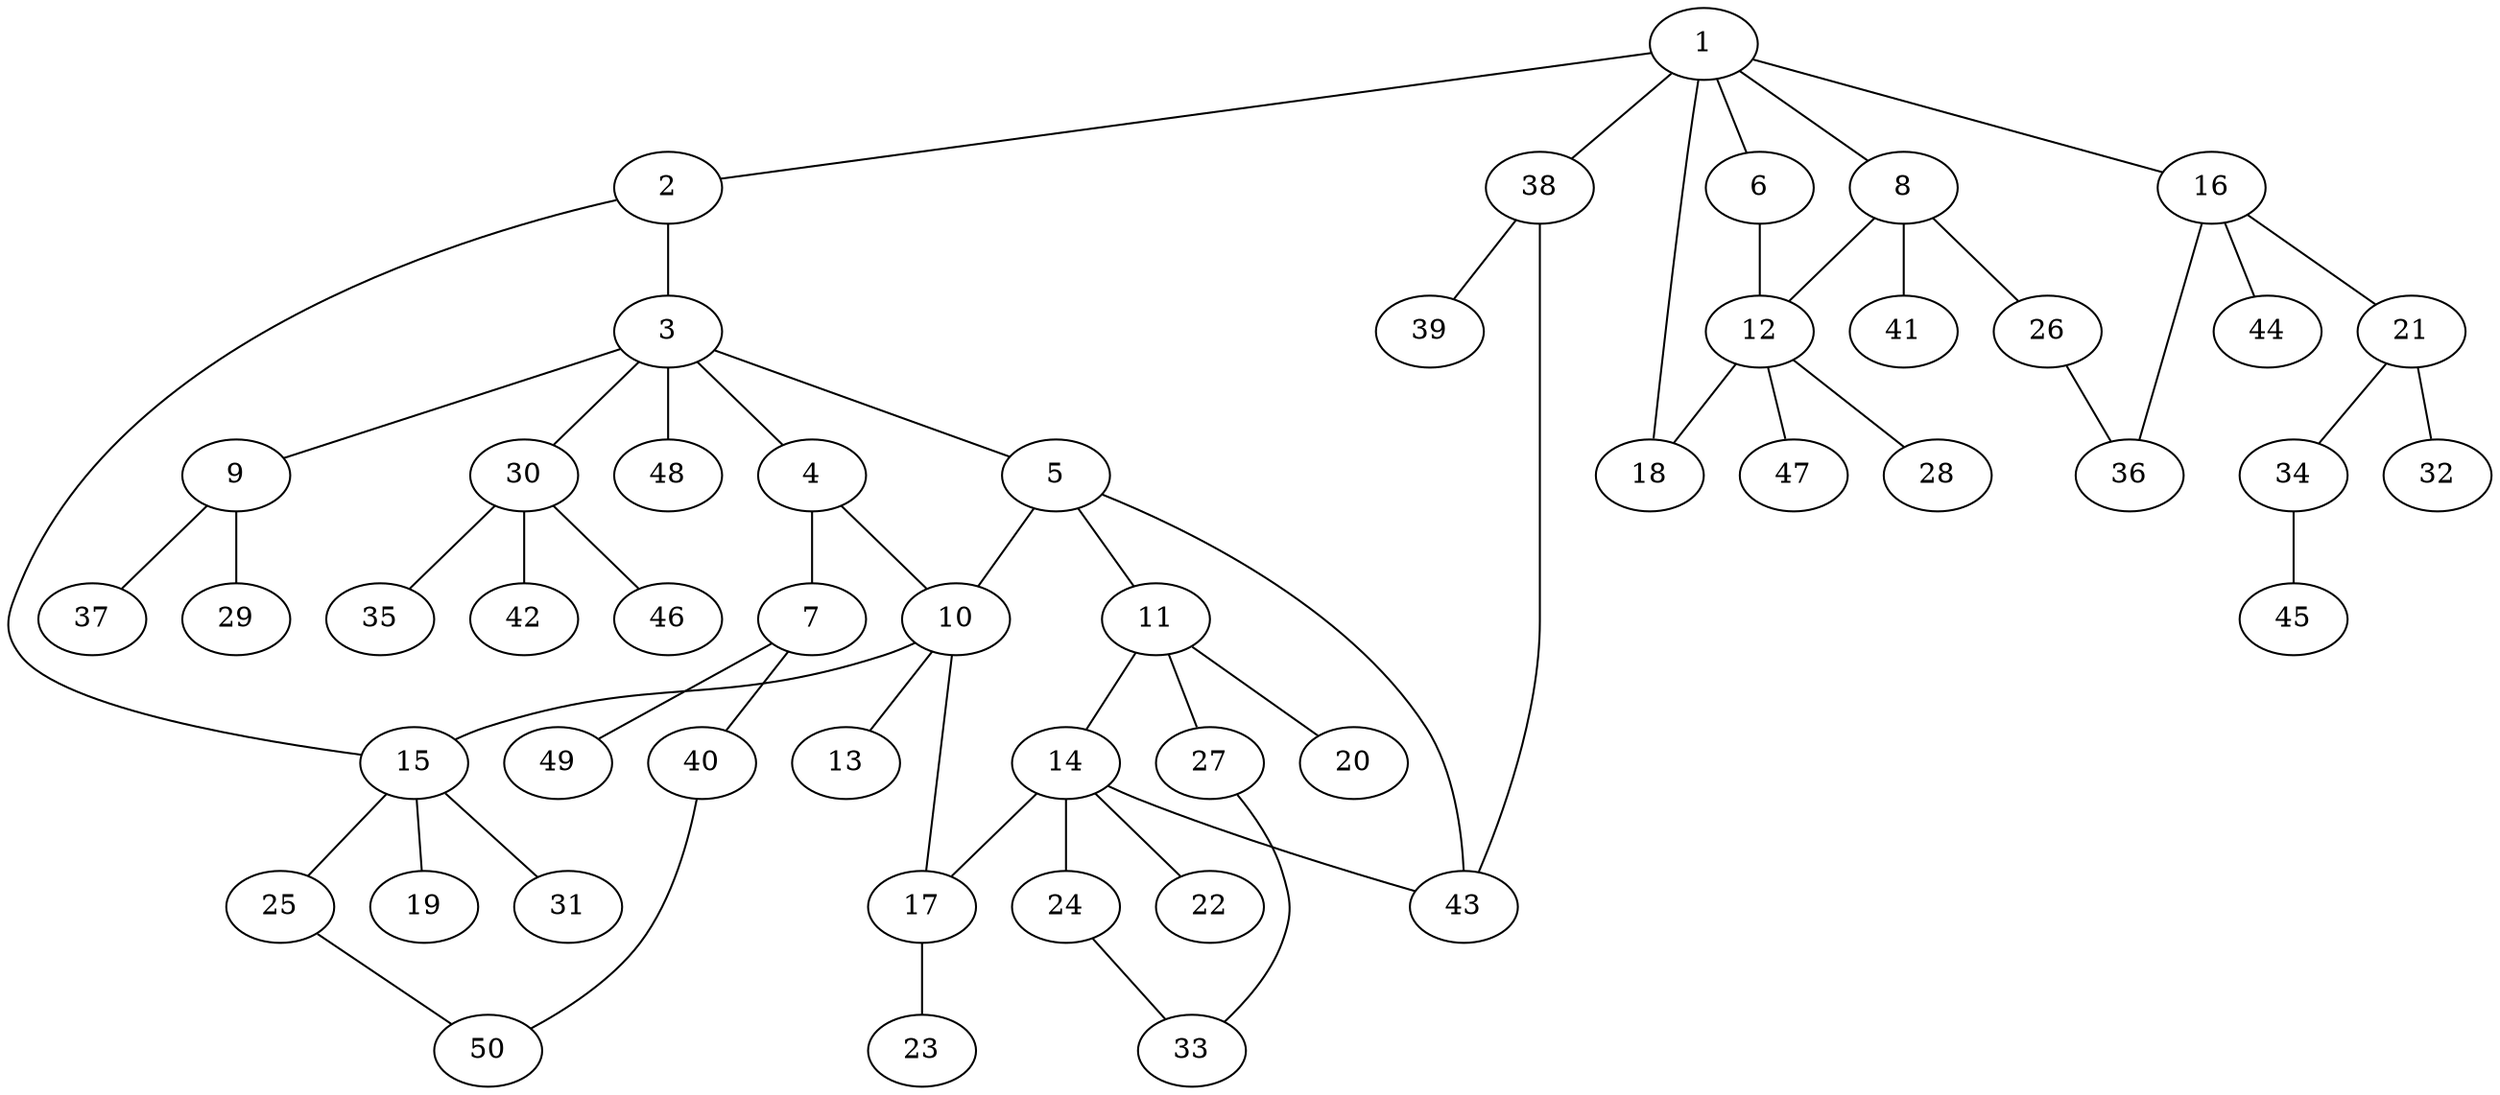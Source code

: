 graph graphname {1--2
1--6
1--8
1--16
1--18
1--38
2--3
2--15
3--4
3--5
3--9
3--30
3--48
4--7
4--10
5--10
5--11
5--43
6--12
7--40
7--49
8--12
8--26
8--41
9--29
9--37
10--13
10--15
10--17
11--14
11--20
11--27
12--18
12--28
12--47
14--17
14--22
14--24
14--43
15--19
15--25
15--31
16--21
16--36
16--44
17--23
21--32
21--34
24--33
25--50
26--36
27--33
30--35
30--42
30--46
34--45
38--39
38--43
40--50
}